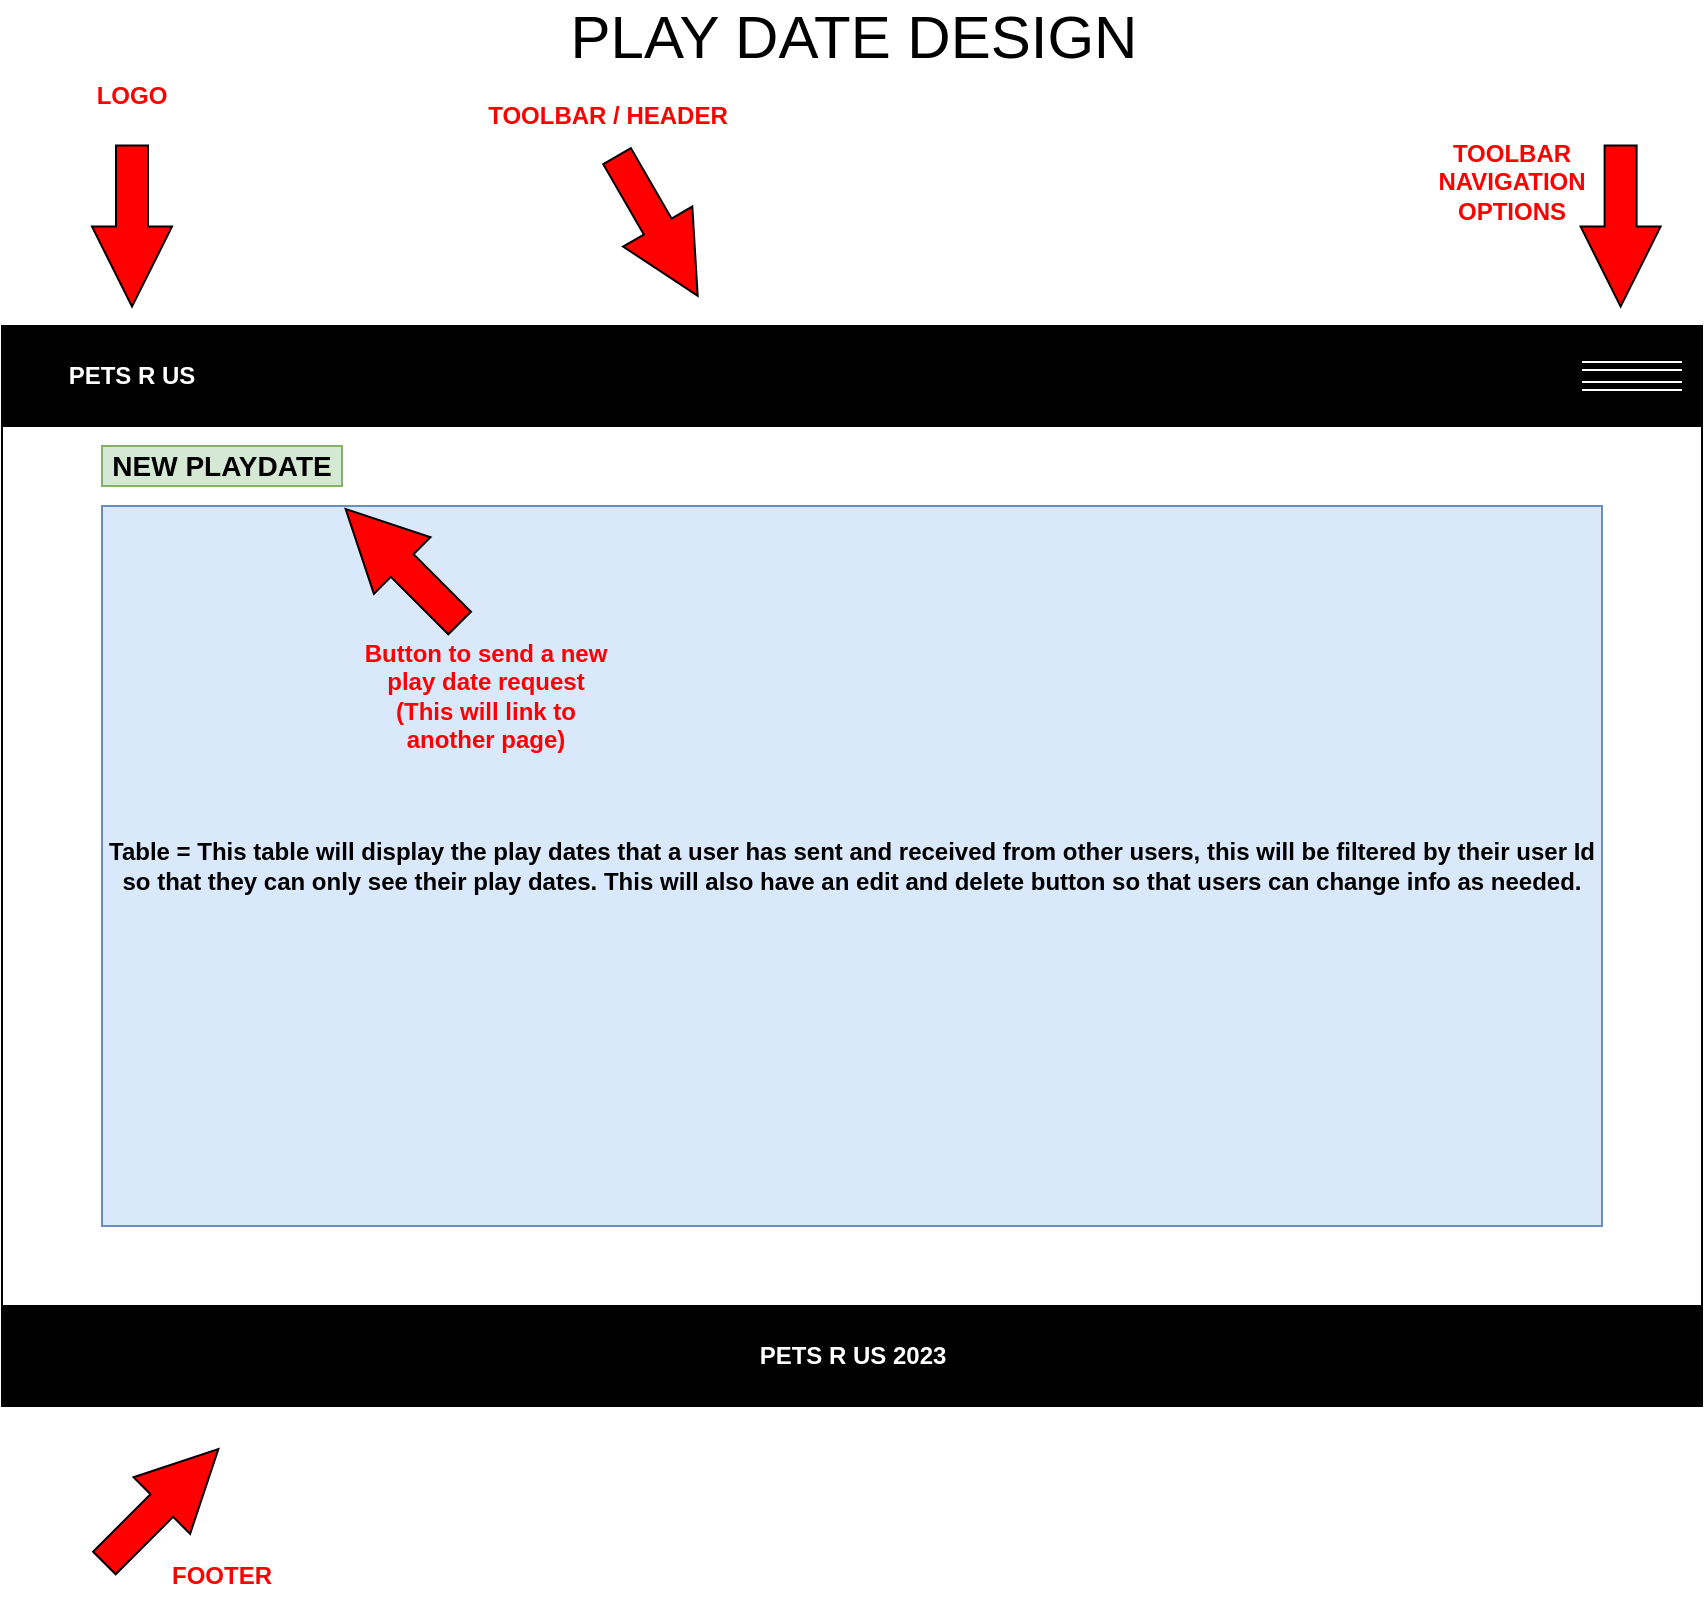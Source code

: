 <mxfile version="20.8.22" type="device"><diagram name="Page-1" id="UlaeK85O7d4mYuvl2VFO"><mxGraphModel dx="1687" dy="927" grid="1" gridSize="10" guides="1" tooltips="1" connect="1" arrows="1" fold="1" page="1" pageScale="1" pageWidth="850" pageHeight="1100" math="0" shadow="0"><root><mxCell id="0"/><mxCell id="1" parent="0"/><mxCell id="_UYc6okSs7Pvv-tx3_KM-1" value="" style="rounded=0;whiteSpace=wrap;html=1;" vertex="1" parent="1"><mxGeometry y="310" width="850" height="540" as="geometry"/></mxCell><mxCell id="_UYc6okSs7Pvv-tx3_KM-2" value="" style="rounded=0;whiteSpace=wrap;html=1;fillColor=#000000;" vertex="1" parent="1"><mxGeometry y="310" width="850" height="50" as="geometry"/></mxCell><mxCell id="_UYc6okSs7Pvv-tx3_KM-3" value="&lt;font color=&quot;#ffffff&quot;&gt;&lt;b&gt;PETS R US&lt;/b&gt;&lt;/font&gt;" style="text;html=1;strokeColor=none;fillColor=none;align=center;verticalAlign=middle;whiteSpace=wrap;rounded=0;" vertex="1" parent="1"><mxGeometry x="10" y="320" width="110" height="30" as="geometry"/></mxCell><mxCell id="_UYc6okSs7Pvv-tx3_KM-4" value="" style="shape=link;html=1;rounded=0;fontColor=#FFFFFF;strokeColor=#FFFFFF;" edge="1" parent="1"><mxGeometry width="100" relative="1" as="geometry"><mxPoint x="790" y="330" as="sourcePoint"/><mxPoint x="840" y="330" as="targetPoint"/><Array as="points"><mxPoint x="830" y="330"/></Array></mxGeometry></mxCell><mxCell id="_UYc6okSs7Pvv-tx3_KM-5" value="" style="shape=link;html=1;rounded=0;fontColor=#FFFFFF;strokeColor=#FFFFFF;" edge="1" parent="1"><mxGeometry width="100" relative="1" as="geometry"><mxPoint x="790" y="340" as="sourcePoint"/><mxPoint x="840" y="340" as="targetPoint"/><Array as="points"><mxPoint x="830" y="340"/></Array></mxGeometry></mxCell><mxCell id="_UYc6okSs7Pvv-tx3_KM-6" value="" style="rounded=0;whiteSpace=wrap;html=1;fillColor=#000000;" vertex="1" parent="1"><mxGeometry y="800" width="850" height="50" as="geometry"/></mxCell><mxCell id="_UYc6okSs7Pvv-tx3_KM-7" value="&lt;b&gt;PETS R US 2023&lt;/b&gt;" style="text;html=1;strokeColor=none;fillColor=none;align=center;verticalAlign=middle;whiteSpace=wrap;rounded=0;fontColor=#FFFFFF;" vertex="1" parent="1"><mxGeometry x="368" y="810" width="115" height="30" as="geometry"/></mxCell><mxCell id="_UYc6okSs7Pvv-tx3_KM-8" value="" style="html=1;shadow=0;dashed=0;align=center;verticalAlign=middle;shape=mxgraph.arrows2.arrow;dy=0.6;dx=40;notch=0;fontColor=#FFFFFF;fillColor=#FF0000;rotation=-45;" vertex="1" parent="1"><mxGeometry x="39.39" y="880" width="80.61" height="40" as="geometry"/></mxCell><mxCell id="_UYc6okSs7Pvv-tx3_KM-9" value="&lt;font color=&quot;#ff0000&quot;&gt;&lt;b&gt;FOOTER&lt;/b&gt;&lt;/font&gt;" style="text;html=1;strokeColor=none;fillColor=none;align=center;verticalAlign=middle;whiteSpace=wrap;rounded=0;fontColor=#FFFFFF;" vertex="1" parent="1"><mxGeometry x="80" y="920" width="60" height="30" as="geometry"/></mxCell><mxCell id="_UYc6okSs7Pvv-tx3_KM-10" value="" style="html=1;shadow=0;dashed=0;align=center;verticalAlign=middle;shape=mxgraph.arrows2.arrow;dy=0.6;dx=40;notch=0;fontColor=#FFFFFF;fillColor=#FF0000;rotation=60;" vertex="1" parent="1"><mxGeometry x="287.387" y="240.002" width="80.61" height="40" as="geometry"/></mxCell><mxCell id="_UYc6okSs7Pvv-tx3_KM-11" value="&lt;font color=&quot;#ff0000&quot;&gt;&lt;b&gt;TOOLBAR / HEADER&lt;/b&gt;&lt;/font&gt;" style="text;html=1;strokeColor=none;fillColor=none;align=center;verticalAlign=middle;whiteSpace=wrap;rounded=0;fontColor=#FFFFFF;" vertex="1" parent="1"><mxGeometry x="238" y="190" width="130" height="30" as="geometry"/></mxCell><mxCell id="_UYc6okSs7Pvv-tx3_KM-12" value="" style="html=1;shadow=0;dashed=0;align=center;verticalAlign=middle;shape=mxgraph.arrows2.arrow;dy=0.6;dx=40;notch=0;fontColor=#FFFFFF;fillColor=#FF0000;rotation=90;" vertex="1" parent="1"><mxGeometry x="24.698" y="240.005" width="80.61" height="40" as="geometry"/></mxCell><mxCell id="_UYc6okSs7Pvv-tx3_KM-13" value="&lt;font color=&quot;#ff0000&quot;&gt;&lt;b&gt;LOGO&lt;/b&gt;&lt;/font&gt;" style="text;html=1;strokeColor=none;fillColor=none;align=center;verticalAlign=middle;whiteSpace=wrap;rounded=0;fontColor=#FFFFFF;" vertex="1" parent="1"><mxGeometry y="180" width="130" height="30" as="geometry"/></mxCell><mxCell id="_UYc6okSs7Pvv-tx3_KM-14" value="" style="html=1;shadow=0;dashed=0;align=center;verticalAlign=middle;shape=mxgraph.arrows2.arrow;dy=0.6;dx=40;notch=0;fontColor=#FFFFFF;fillColor=#FF0000;rotation=90;" vertex="1" parent="1"><mxGeometry x="768.998" y="240.005" width="80.61" height="40" as="geometry"/></mxCell><mxCell id="_UYc6okSs7Pvv-tx3_KM-15" value="&lt;font color=&quot;#ff0000&quot;&gt;&lt;b&gt;TOOLBAR NAVIGATION OPTIONS&lt;br&gt;&lt;br&gt;&lt;/b&gt;&lt;/font&gt;" style="text;html=1;strokeColor=none;fillColor=none;align=center;verticalAlign=middle;whiteSpace=wrap;rounded=0;fontColor=#FFFFFF;" vertex="1" parent="1"><mxGeometry x="690" y="230" width="130" height="30" as="geometry"/></mxCell><mxCell id="_UYc6okSs7Pvv-tx3_KM-16" value="&lt;b&gt;Table = This table will display the play dates that a user has sent and received from other users, this will be filtered by their user Id so that they can only see their play dates. This will also have an edit and delete button so that users can change info as needed.&lt;/b&gt;" style="rounded=0;whiteSpace=wrap;html=1;fillColor=#dae8fc;strokeColor=#6c8ebf;" vertex="1" parent="1"><mxGeometry x="50" y="400" width="750" height="360" as="geometry"/></mxCell><mxCell id="_UYc6okSs7Pvv-tx3_KM-17" value="&lt;font color=&quot;#000000&quot; style=&quot;font-size: 30px;&quot;&gt;PLAY DATE DESIGN&lt;/font&gt;" style="text;html=1;strokeColor=none;fillColor=none;align=center;verticalAlign=middle;whiteSpace=wrap;rounded=0;fontColor=#FF0000;" vertex="1" parent="1"><mxGeometry x="249.5" y="150" width="352" height="30" as="geometry"/></mxCell><mxCell id="_UYc6okSs7Pvv-tx3_KM-18" value="&lt;b&gt;NEW PLAYDATE&lt;/b&gt;" style="rounded=0;whiteSpace=wrap;html=1;fontSize=14;fillColor=#d5e8d4;strokeColor=#82b366;" vertex="1" parent="1"><mxGeometry x="50" y="370" width="120" height="20" as="geometry"/></mxCell><mxCell id="_UYc6okSs7Pvv-tx3_KM-19" value="" style="html=1;shadow=0;dashed=0;align=center;verticalAlign=middle;shape=mxgraph.arrows2.arrow;dy=0.6;dx=40;notch=0;fontColor=#FFFFFF;fillColor=#FF0000;rotation=-135;" vertex="1" parent="1"><mxGeometry x="160.005" y="410.005" width="80.61" height="40" as="geometry"/></mxCell><mxCell id="_UYc6okSs7Pvv-tx3_KM-20" value="&lt;font color=&quot;#ff0000&quot;&gt;&lt;b&gt;Button to send a new play date request (This will link to another page)&lt;/b&gt;&lt;/font&gt;" style="text;html=1;strokeColor=none;fillColor=none;align=center;verticalAlign=middle;whiteSpace=wrap;rounded=0;fontColor=#FFFFFF;" vertex="1" parent="1"><mxGeometry x="177.39" y="480" width="130" height="30" as="geometry"/></mxCell></root></mxGraphModel></diagram></mxfile>